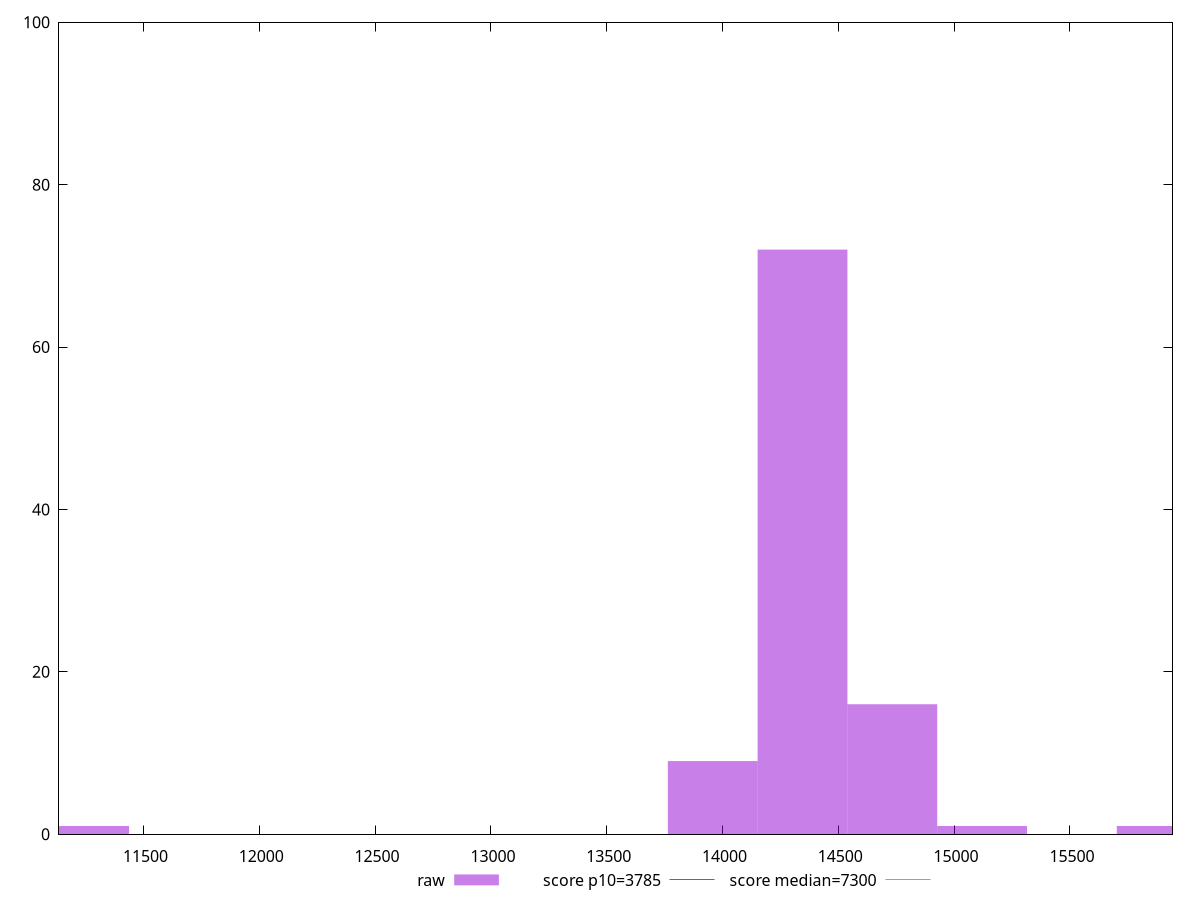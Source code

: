 reset

$raw <<EOF
15120.990480610908 1
15896.425889873008 1
14345.555071348812 72
14733.27277597986 16
13957.837366717762 9
11243.81343430042 1
EOF

set key outside below
set boxwidth 387.71770463104895
set xrange [11135.137999999999:15943.059000000001]
set yrange [0:100]
set trange [0:100]
set style fill transparent solid 0.5 noborder

set parametric
set terminal svg size 640, 490 enhanced background rgb 'white'
set output "report_00017_2021-02-10T15-08-03.406Z/interactive/samples/pages/raw/histogram.svg"

plot $raw title "raw" with boxes, \
     3785,t title "score p10=3785", \
     7300,t title "score median=7300"

reset
